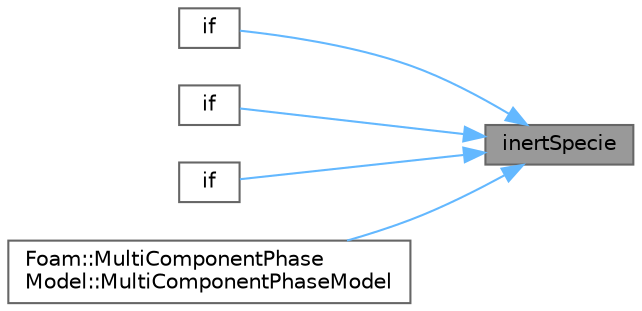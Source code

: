 digraph "inertSpecie"
{
 // LATEX_PDF_SIZE
  bgcolor="transparent";
  edge [fontname=Helvetica,fontsize=10,labelfontname=Helvetica,labelfontsize=10];
  node [fontname=Helvetica,fontsize=10,shape=box,height=0.2,width=0.4];
  rankdir="RL";
  Node1 [id="Node000001",label="inertSpecie",height=0.2,width=0.4,color="gray40", fillcolor="grey60", style="filled", fontcolor="black",tooltip=" "];
  Node1 -> Node2 [id="edge1_Node000001_Node000002",dir="back",color="steelblue1",style="solid",tooltip=" "];
  Node2 [id="Node000002",label="if",height=0.2,width=0.4,color="grey40", fillcolor="white", style="filled",URL="$solvers_2lagrangian_2reactingParcelFoam_2createFields_8H.html#ace8c57b0ef29592e8a50a773744bbdf5",tooltip=" "];
  Node1 -> Node3 [id="edge2_Node000001_Node000003",dir="back",color="steelblue1",style="solid",tooltip=" "];
  Node3 [id="Node000003",label="if",height=0.2,width=0.4,color="grey40", fillcolor="white", style="filled",URL="$solvers_2combustion_2fireFoam_2createFields_8H.html#a0bbc69dbd47c6263d8868ae7a88bad80",tooltip=" "];
  Node1 -> Node4 [id="edge3_Node000001_Node000004",dir="back",color="steelblue1",style="solid",tooltip=" "];
  Node4 [id="Node000004",label="if",height=0.2,width=0.4,color="grey40", fillcolor="white", style="filled",URL="$fluid_2setRegionFluidFields_8H.html#a9c0cf654dd0f350a87e5f7632409aa42",tooltip=" "];
  Node1 -> Node5 [id="edge4_Node000001_Node000005",dir="back",color="steelblue1",style="solid",tooltip=" "];
  Node5 [id="Node000005",label="Foam::MultiComponentPhase\lModel::MultiComponentPhaseModel",height=0.2,width=0.4,color="grey40", fillcolor="white", style="filled",URL="$classFoam_1_1MultiComponentPhaseModel.html#ab3b8f5e58a8ee3eb6a9c392da925f52b",tooltip=" "];
}
